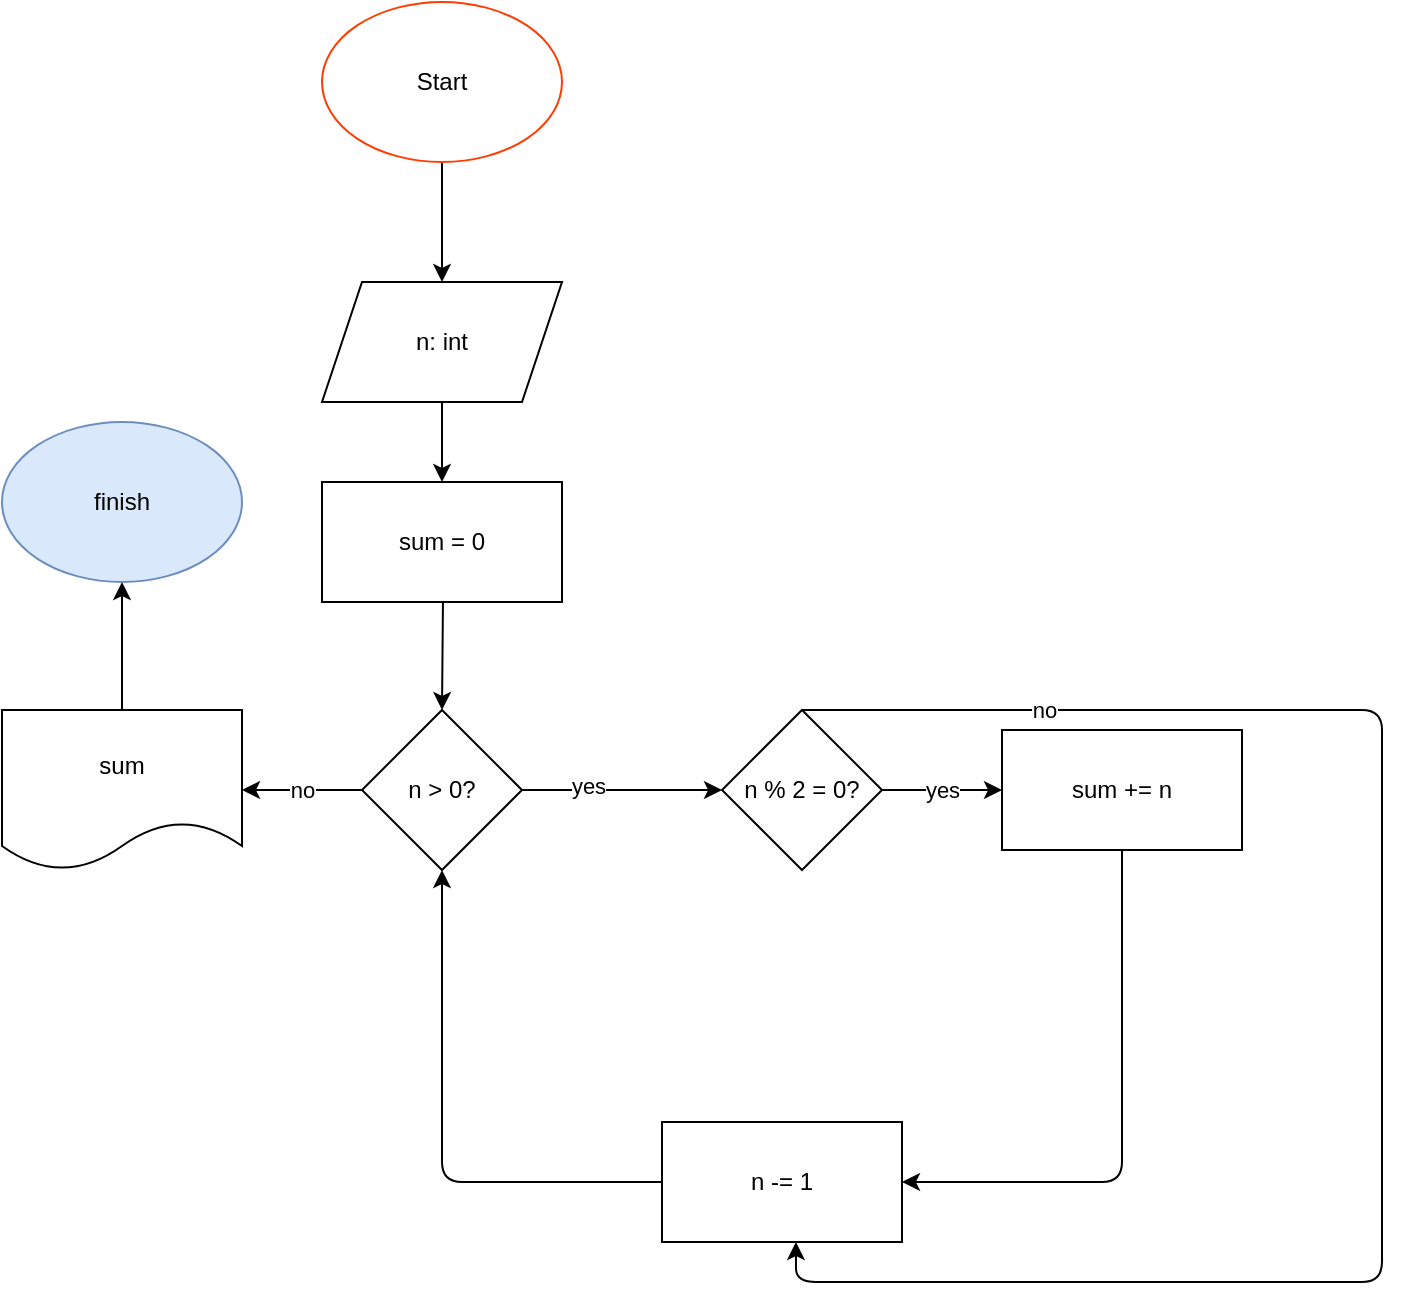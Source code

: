 <mxfile version="21.3.5" type="github">
  <diagram name="Page-1" id="Q7l8q0h_zOfylx8JE-fu">
    <mxGraphModel dx="1153" dy="916" grid="1" gridSize="10" guides="1" tooltips="1" connect="1" arrows="1" fold="1" page="1" pageScale="1" pageWidth="1169" pageHeight="827" math="0" shadow="0">
      <root>
        <mxCell id="0" />
        <mxCell id="1" parent="0" />
        <mxCell id="HKXJuVYTZ4flzkgWFeM8-4" value="" style="edgeStyle=orthogonalEdgeStyle;rounded=0;orthogonalLoop=1;jettySize=auto;html=1;" edge="1" parent="1" source="HKXJuVYTZ4flzkgWFeM8-1" target="HKXJuVYTZ4flzkgWFeM8-3">
          <mxGeometry relative="1" as="geometry" />
        </mxCell>
        <mxCell id="HKXJuVYTZ4flzkgWFeM8-1" value="Start" style="ellipse;whiteSpace=wrap;html=1;strokeColor=#FF3D03;" vertex="1" parent="1">
          <mxGeometry x="190" y="60" width="120" height="80" as="geometry" />
        </mxCell>
        <mxCell id="HKXJuVYTZ4flzkgWFeM8-6" value="" style="edgeStyle=orthogonalEdgeStyle;rounded=0;orthogonalLoop=1;jettySize=auto;html=1;" edge="1" parent="1" target="HKXJuVYTZ4flzkgWFeM8-5">
          <mxGeometry relative="1" as="geometry">
            <mxPoint x="250" y="300" as="sourcePoint" />
          </mxGeometry>
        </mxCell>
        <mxCell id="HKXJuVYTZ4flzkgWFeM8-11" value="" style="edgeStyle=orthogonalEdgeStyle;rounded=0;orthogonalLoop=1;jettySize=auto;html=1;" edge="1" parent="1" source="HKXJuVYTZ4flzkgWFeM8-3" target="HKXJuVYTZ4flzkgWFeM8-9">
          <mxGeometry relative="1" as="geometry" />
        </mxCell>
        <mxCell id="HKXJuVYTZ4flzkgWFeM8-3" value="n: int" style="shape=parallelogram;perimeter=parallelogramPerimeter;whiteSpace=wrap;html=1;fixedSize=1;" vertex="1" parent="1">
          <mxGeometry x="190" y="200" width="120" height="60" as="geometry" />
        </mxCell>
        <mxCell id="HKXJuVYTZ4flzkgWFeM8-8" value="" style="edgeStyle=orthogonalEdgeStyle;rounded=0;orthogonalLoop=1;jettySize=auto;html=1;entryX=0;entryY=0.5;entryDx=0;entryDy=0;entryPerimeter=0;" edge="1" parent="1" source="HKXJuVYTZ4flzkgWFeM8-5" target="HKXJuVYTZ4flzkgWFeM8-12">
          <mxGeometry relative="1" as="geometry">
            <mxPoint x="420" y="454" as="targetPoint" />
          </mxGeometry>
        </mxCell>
        <mxCell id="HKXJuVYTZ4flzkgWFeM8-23" value="yes" style="edgeLabel;html=1;align=center;verticalAlign=middle;resizable=0;points=[];" vertex="1" connectable="0" parent="HKXJuVYTZ4flzkgWFeM8-8">
          <mxGeometry x="-0.341" y="2" relative="1" as="geometry">
            <mxPoint as="offset" />
          </mxGeometry>
        </mxCell>
        <mxCell id="HKXJuVYTZ4flzkgWFeM8-14" value="no" style="edgeStyle=orthogonalEdgeStyle;rounded=0;orthogonalLoop=1;jettySize=auto;html=1;" edge="1" parent="1" source="HKXJuVYTZ4flzkgWFeM8-5" target="HKXJuVYTZ4flzkgWFeM8-13">
          <mxGeometry relative="1" as="geometry" />
        </mxCell>
        <mxCell id="HKXJuVYTZ4flzkgWFeM8-5" value="n &amp;gt; 0?" style="rhombus;whiteSpace=wrap;html=1;" vertex="1" parent="1">
          <mxGeometry x="210" y="414" width="80" height="80" as="geometry" />
        </mxCell>
        <mxCell id="HKXJuVYTZ4flzkgWFeM8-9" value="sum = 0" style="rounded=0;whiteSpace=wrap;html=1;" vertex="1" parent="1">
          <mxGeometry x="190" y="300" width="120" height="60" as="geometry" />
        </mxCell>
        <mxCell id="HKXJuVYTZ4flzkgWFeM8-16" value="yes" style="edgeStyle=orthogonalEdgeStyle;rounded=0;orthogonalLoop=1;jettySize=auto;html=1;" edge="1" parent="1" source="HKXJuVYTZ4flzkgWFeM8-12" target="HKXJuVYTZ4flzkgWFeM8-15">
          <mxGeometry relative="1" as="geometry" />
        </mxCell>
        <mxCell id="HKXJuVYTZ4flzkgWFeM8-12" value="n % 2 = 0?" style="rhombus;whiteSpace=wrap;html=1;" vertex="1" parent="1">
          <mxGeometry x="390" y="414" width="80" height="80" as="geometry" />
        </mxCell>
        <mxCell id="HKXJuVYTZ4flzkgWFeM8-20" value="" style="edgeStyle=orthogonalEdgeStyle;rounded=0;orthogonalLoop=1;jettySize=auto;html=1;" edge="1" parent="1" source="HKXJuVYTZ4flzkgWFeM8-13" target="HKXJuVYTZ4flzkgWFeM8-19">
          <mxGeometry relative="1" as="geometry" />
        </mxCell>
        <mxCell id="HKXJuVYTZ4flzkgWFeM8-13" value="sum" style="shape=document;whiteSpace=wrap;html=1;boundedLbl=1;" vertex="1" parent="1">
          <mxGeometry x="30" y="414" width="120" height="80" as="geometry" />
        </mxCell>
        <mxCell id="HKXJuVYTZ4flzkgWFeM8-15" value="sum += n" style="whiteSpace=wrap;html=1;" vertex="1" parent="1">
          <mxGeometry x="530" y="424" width="120" height="60" as="geometry" />
        </mxCell>
        <mxCell id="HKXJuVYTZ4flzkgWFeM8-17" value="" style="endArrow=classic;html=1;rounded=1;exitX=0.5;exitY=1;exitDx=0;exitDy=0;" edge="1" parent="1" source="HKXJuVYTZ4flzkgWFeM8-15" target="HKXJuVYTZ4flzkgWFeM8-21">
          <mxGeometry width="50" height="50" relative="1" as="geometry">
            <mxPoint x="430" y="430" as="sourcePoint" />
            <mxPoint x="320" y="650" as="targetPoint" />
            <Array as="points">
              <mxPoint x="590" y="650" />
            </Array>
          </mxGeometry>
        </mxCell>
        <mxCell id="HKXJuVYTZ4flzkgWFeM8-18" value="no" style="endArrow=classic;html=1;rounded=1;exitX=0.5;exitY=0;exitDx=0;exitDy=0;entryX=0.558;entryY=1;entryDx=0;entryDy=0;entryPerimeter=0;" edge="1" parent="1" source="HKXJuVYTZ4flzkgWFeM8-12" target="HKXJuVYTZ4flzkgWFeM8-21">
          <mxGeometry x="-0.728" width="50" height="50" relative="1" as="geometry">
            <mxPoint x="430" y="430" as="sourcePoint" />
            <mxPoint x="250" y="500" as="targetPoint" />
            <Array as="points">
              <mxPoint x="720" y="414" />
              <mxPoint x="720" y="700" />
              <mxPoint x="427" y="700" />
            </Array>
            <mxPoint as="offset" />
          </mxGeometry>
        </mxCell>
        <mxCell id="HKXJuVYTZ4flzkgWFeM8-19" value="finish" style="ellipse;whiteSpace=wrap;html=1;fillColor=#dae8fc;strokeColor=#6c8ebf;" vertex="1" parent="1">
          <mxGeometry x="30" y="270" width="120" height="80" as="geometry" />
        </mxCell>
        <mxCell id="HKXJuVYTZ4flzkgWFeM8-21" value="n -= 1" style="rounded=0;whiteSpace=wrap;html=1;" vertex="1" parent="1">
          <mxGeometry x="360" y="620" width="120" height="60" as="geometry" />
        </mxCell>
        <mxCell id="HKXJuVYTZ4flzkgWFeM8-22" value="" style="endArrow=classic;html=1;rounded=1;exitX=0;exitY=0.5;exitDx=0;exitDy=0;entryX=0.5;entryY=1;entryDx=0;entryDy=0;" edge="1" parent="1" source="HKXJuVYTZ4flzkgWFeM8-21" target="HKXJuVYTZ4flzkgWFeM8-5">
          <mxGeometry width="50" height="50" relative="1" as="geometry">
            <mxPoint x="430" y="430" as="sourcePoint" />
            <mxPoint x="250" y="500" as="targetPoint" />
            <Array as="points">
              <mxPoint x="250" y="650" />
            </Array>
          </mxGeometry>
        </mxCell>
      </root>
    </mxGraphModel>
  </diagram>
</mxfile>
